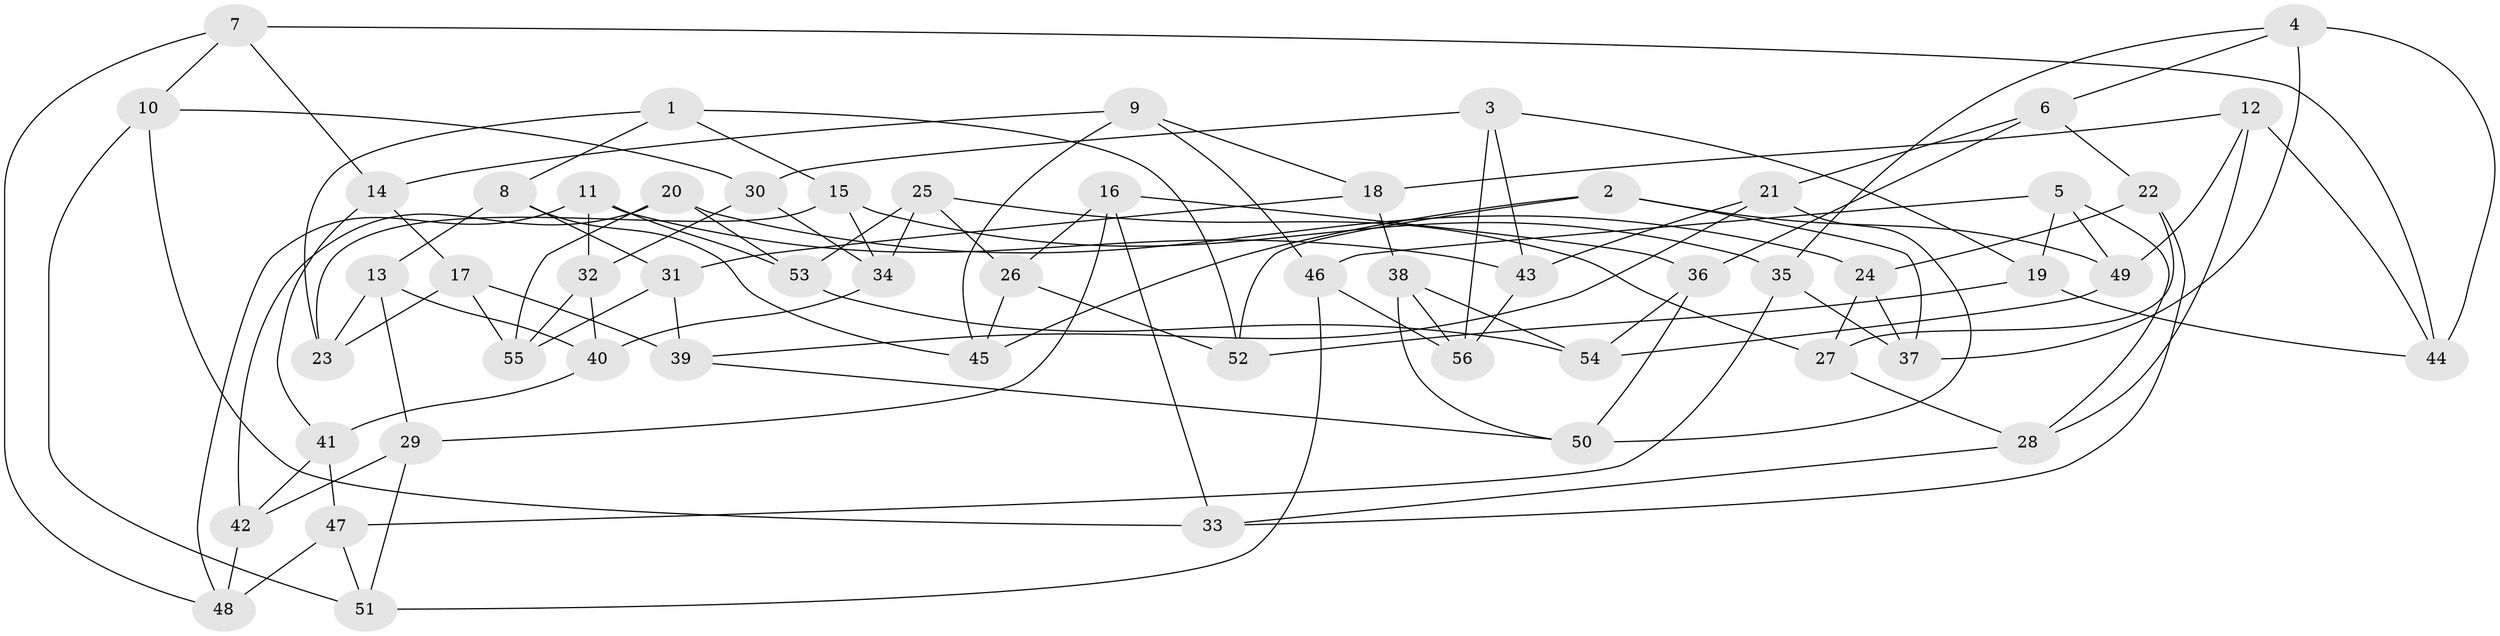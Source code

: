 // Generated by graph-tools (version 1.1) at 2025/27/03/09/25 03:27:01]
// undirected, 56 vertices, 112 edges
graph export_dot {
graph [start="1"]
  node [color=gray90,style=filled];
  1;
  2;
  3;
  4;
  5;
  6;
  7;
  8;
  9;
  10;
  11;
  12;
  13;
  14;
  15;
  16;
  17;
  18;
  19;
  20;
  21;
  22;
  23;
  24;
  25;
  26;
  27;
  28;
  29;
  30;
  31;
  32;
  33;
  34;
  35;
  36;
  37;
  38;
  39;
  40;
  41;
  42;
  43;
  44;
  45;
  46;
  47;
  48;
  49;
  50;
  51;
  52;
  53;
  54;
  55;
  56;
  1 -- 8;
  1 -- 23;
  1 -- 52;
  1 -- 15;
  2 -- 37;
  2 -- 52;
  2 -- 45;
  2 -- 49;
  3 -- 43;
  3 -- 30;
  3 -- 19;
  3 -- 56;
  4 -- 44;
  4 -- 6;
  4 -- 37;
  4 -- 35;
  5 -- 46;
  5 -- 28;
  5 -- 49;
  5 -- 19;
  6 -- 22;
  6 -- 21;
  6 -- 36;
  7 -- 14;
  7 -- 10;
  7 -- 48;
  7 -- 44;
  8 -- 13;
  8 -- 45;
  8 -- 31;
  9 -- 18;
  9 -- 46;
  9 -- 14;
  9 -- 45;
  10 -- 51;
  10 -- 33;
  10 -- 30;
  11 -- 32;
  11 -- 43;
  11 -- 48;
  11 -- 53;
  12 -- 18;
  12 -- 49;
  12 -- 44;
  12 -- 28;
  13 -- 40;
  13 -- 29;
  13 -- 23;
  14 -- 41;
  14 -- 17;
  15 -- 23;
  15 -- 34;
  15 -- 35;
  16 -- 26;
  16 -- 29;
  16 -- 36;
  16 -- 33;
  17 -- 39;
  17 -- 23;
  17 -- 55;
  18 -- 31;
  18 -- 38;
  19 -- 44;
  19 -- 52;
  20 -- 55;
  20 -- 42;
  20 -- 24;
  20 -- 53;
  21 -- 50;
  21 -- 43;
  21 -- 39;
  22 -- 27;
  22 -- 33;
  22 -- 24;
  24 -- 37;
  24 -- 27;
  25 -- 26;
  25 -- 34;
  25 -- 53;
  25 -- 27;
  26 -- 45;
  26 -- 52;
  27 -- 28;
  28 -- 33;
  29 -- 42;
  29 -- 51;
  30 -- 32;
  30 -- 34;
  31 -- 39;
  31 -- 55;
  32 -- 40;
  32 -- 55;
  34 -- 40;
  35 -- 47;
  35 -- 37;
  36 -- 50;
  36 -- 54;
  38 -- 54;
  38 -- 56;
  38 -- 50;
  39 -- 50;
  40 -- 41;
  41 -- 47;
  41 -- 42;
  42 -- 48;
  43 -- 56;
  46 -- 51;
  46 -- 56;
  47 -- 48;
  47 -- 51;
  49 -- 54;
  53 -- 54;
}
